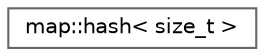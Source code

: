 digraph "类继承关系图"
{
 // LATEX_PDF_SIZE
  bgcolor="transparent";
  edge [fontname=Helvetica,fontsize=10,labelfontname=Helvetica,labelfontsize=10];
  node [fontname=Helvetica,fontsize=10,shape=box,height=0.2,width=0.4];
  rankdir="LR";
  Node0 [id="Node000000",label="map::hash\< size_t \>",height=0.2,width=0.4,color="grey40", fillcolor="white", style="filled",URL="$structmap_1_1hash_3_01size__t_01_4.html",tooltip=" "];
}
